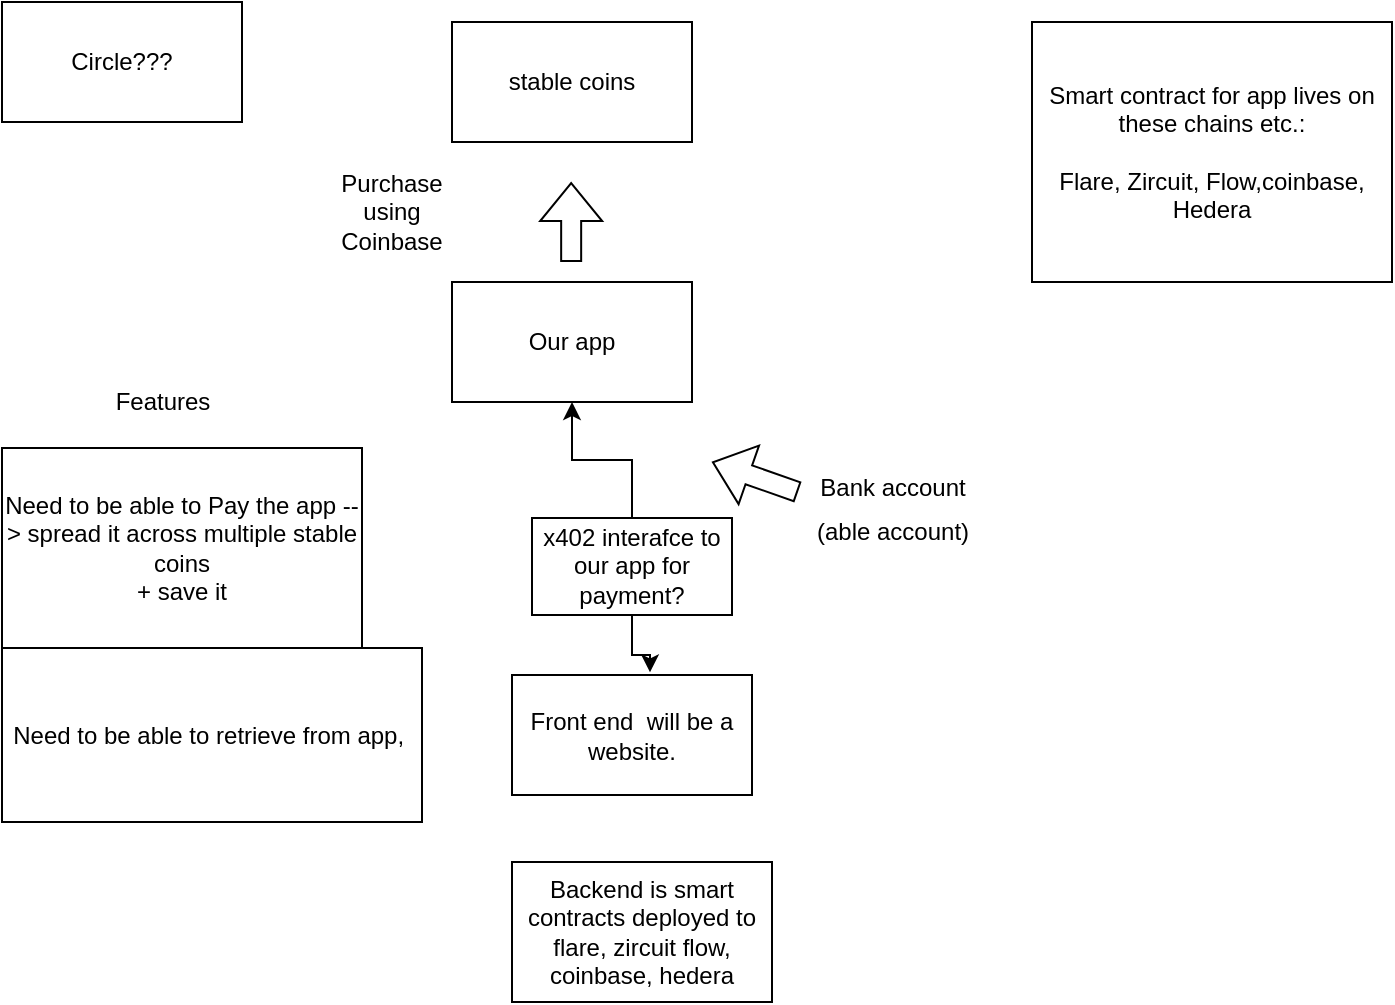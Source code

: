 <mxfile version="28.1.0">
  <diagram name="Page-1" id="Ou1tNk7OMwFuzK4D-Hef">
    <mxGraphModel dx="1213" dy="633" grid="1" gridSize="10" guides="1" tooltips="1" connect="1" arrows="1" fold="1" page="1" pageScale="1" pageWidth="850" pageHeight="1100" math="0" shadow="0">
      <root>
        <mxCell id="0" />
        <mxCell id="1" parent="0" />
        <mxCell id="oa6BoLP1y4yNuEiWfEcG-1" value="&lt;div&gt;Our app&lt;/div&gt;" style="rounded=0;whiteSpace=wrap;html=1;" parent="1" vertex="1">
          <mxGeometry x="240" y="200" width="120" height="60" as="geometry" />
        </mxCell>
        <mxCell id="oa6BoLP1y4yNuEiWfEcG-2" value="&lt;div&gt;Bank account&lt;/div&gt;" style="text;html=1;align=center;verticalAlign=middle;resizable=0;points=[];autosize=1;strokeColor=none;fillColor=none;" parent="1" vertex="1">
          <mxGeometry x="410" y="288" width="100" height="30" as="geometry" />
        </mxCell>
        <mxCell id="oa6BoLP1y4yNuEiWfEcG-3" value="" style="shape=flexArrow;endArrow=classic;html=1;rounded=0;exitX=0.03;exitY=0.567;exitDx=0;exitDy=0;exitPerimeter=0;" parent="1" source="oa6BoLP1y4yNuEiWfEcG-2" edge="1">
          <mxGeometry width="50" height="50" relative="1" as="geometry">
            <mxPoint x="400" y="360" as="sourcePoint" />
            <mxPoint x="370" y="290" as="targetPoint" />
          </mxGeometry>
        </mxCell>
        <mxCell id="oa6BoLP1y4yNuEiWfEcG-4" value="" style="shape=flexArrow;endArrow=classic;html=1;rounded=0;" parent="1" edge="1">
          <mxGeometry width="50" height="50" relative="1" as="geometry">
            <mxPoint x="299.58" y="190" as="sourcePoint" />
            <mxPoint x="299.58" y="150" as="targetPoint" />
          </mxGeometry>
        </mxCell>
        <mxCell id="oa6BoLP1y4yNuEiWfEcG-5" value="&lt;div&gt;stable coins&lt;/div&gt;" style="rounded=0;whiteSpace=wrap;html=1;" parent="1" vertex="1">
          <mxGeometry x="240" y="70" width="120" height="60" as="geometry" />
        </mxCell>
        <mxCell id="oa6BoLP1y4yNuEiWfEcG-6" value="&lt;div&gt;Smart contract for app lives on these chains etc.:&lt;/div&gt;&lt;div&gt;&lt;br&gt;&lt;/div&gt;&lt;div&gt;Flare, Zircuit, Flow,coinbase, Hedera&lt;/div&gt;" style="rounded=0;whiteSpace=wrap;html=1;" parent="1" vertex="1">
          <mxGeometry x="530" y="70" width="180" height="130" as="geometry" />
        </mxCell>
        <mxCell id="oa6BoLP1y4yNuEiWfEcG-18" style="edgeStyle=orthogonalEdgeStyle;rounded=0;orthogonalLoop=1;jettySize=auto;html=1;" parent="1" source="oa6BoLP1y4yNuEiWfEcG-7" target="oa6BoLP1y4yNuEiWfEcG-1" edge="1">
          <mxGeometry relative="1" as="geometry" />
        </mxCell>
        <mxCell id="oa6BoLP1y4yNuEiWfEcG-7" value="x402 interafce to our app for payment?" style="rounded=0;whiteSpace=wrap;html=1;" parent="1" vertex="1">
          <mxGeometry x="280" y="318" width="100" height="48.5" as="geometry" />
        </mxCell>
        <mxCell id="oa6BoLP1y4yNuEiWfEcG-8" value="&lt;div&gt;Need to be able to Pay the app --&amp;gt; spread it across multiple stable coins&lt;/div&gt;&lt;div&gt;+ save it&lt;/div&gt;" style="rounded=0;whiteSpace=wrap;html=1;" parent="1" vertex="1">
          <mxGeometry x="15" y="283" width="180" height="100" as="geometry" />
        </mxCell>
        <mxCell id="oa6BoLP1y4yNuEiWfEcG-9" value="Need to be able to retrieve from app,&amp;nbsp;" style="rounded=0;whiteSpace=wrap;html=1;" parent="1" vertex="1">
          <mxGeometry x="15" y="383" width="210" height="87" as="geometry" />
        </mxCell>
        <mxCell id="oa6BoLP1y4yNuEiWfEcG-10" value="Front end&amp;nbsp; will be a website." style="rounded=0;whiteSpace=wrap;html=1;" parent="1" vertex="1">
          <mxGeometry x="270" y="396.5" width="120" height="60" as="geometry" />
        </mxCell>
        <mxCell id="oa6BoLP1y4yNuEiWfEcG-11" value="Backend is smart contracts deployed to flare, zircuit flow, coinbase, hedera" style="rounded=0;whiteSpace=wrap;html=1;" parent="1" vertex="1">
          <mxGeometry x="270" y="490" width="130" height="70" as="geometry" />
        </mxCell>
        <mxCell id="oa6BoLP1y4yNuEiWfEcG-13" value="&lt;div&gt;(able account)&lt;/div&gt;" style="text;html=1;align=center;verticalAlign=middle;resizable=0;points=[];autosize=1;strokeColor=none;fillColor=none;" parent="1" vertex="1">
          <mxGeometry x="410" y="310" width="100" height="30" as="geometry" />
        </mxCell>
        <mxCell id="oa6BoLP1y4yNuEiWfEcG-17" value="&lt;div&gt;Features&lt;/div&gt;" style="text;html=1;align=center;verticalAlign=middle;resizable=0;points=[];autosize=1;strokeColor=none;fillColor=none;" parent="1" vertex="1">
          <mxGeometry x="60" y="245" width="70" height="30" as="geometry" />
        </mxCell>
        <mxCell id="oa6BoLP1y4yNuEiWfEcG-19" style="edgeStyle=orthogonalEdgeStyle;rounded=0;orthogonalLoop=1;jettySize=auto;html=1;entryX=0.575;entryY=-0.022;entryDx=0;entryDy=0;entryPerimeter=0;" parent="1" source="oa6BoLP1y4yNuEiWfEcG-7" target="oa6BoLP1y4yNuEiWfEcG-10" edge="1">
          <mxGeometry relative="1" as="geometry" />
        </mxCell>
        <mxCell id="oa6BoLP1y4yNuEiWfEcG-22" value="Purchase using Coinbase" style="text;html=1;align=center;verticalAlign=middle;whiteSpace=wrap;rounded=0;" parent="1" vertex="1">
          <mxGeometry x="170" y="140" width="80" height="50" as="geometry" />
        </mxCell>
        <mxCell id="oa6BoLP1y4yNuEiWfEcG-23" value="Circle???" style="rounded=0;whiteSpace=wrap;html=1;" parent="1" vertex="1">
          <mxGeometry x="15" y="60" width="120" height="60" as="geometry" />
        </mxCell>
      </root>
    </mxGraphModel>
  </diagram>
</mxfile>
